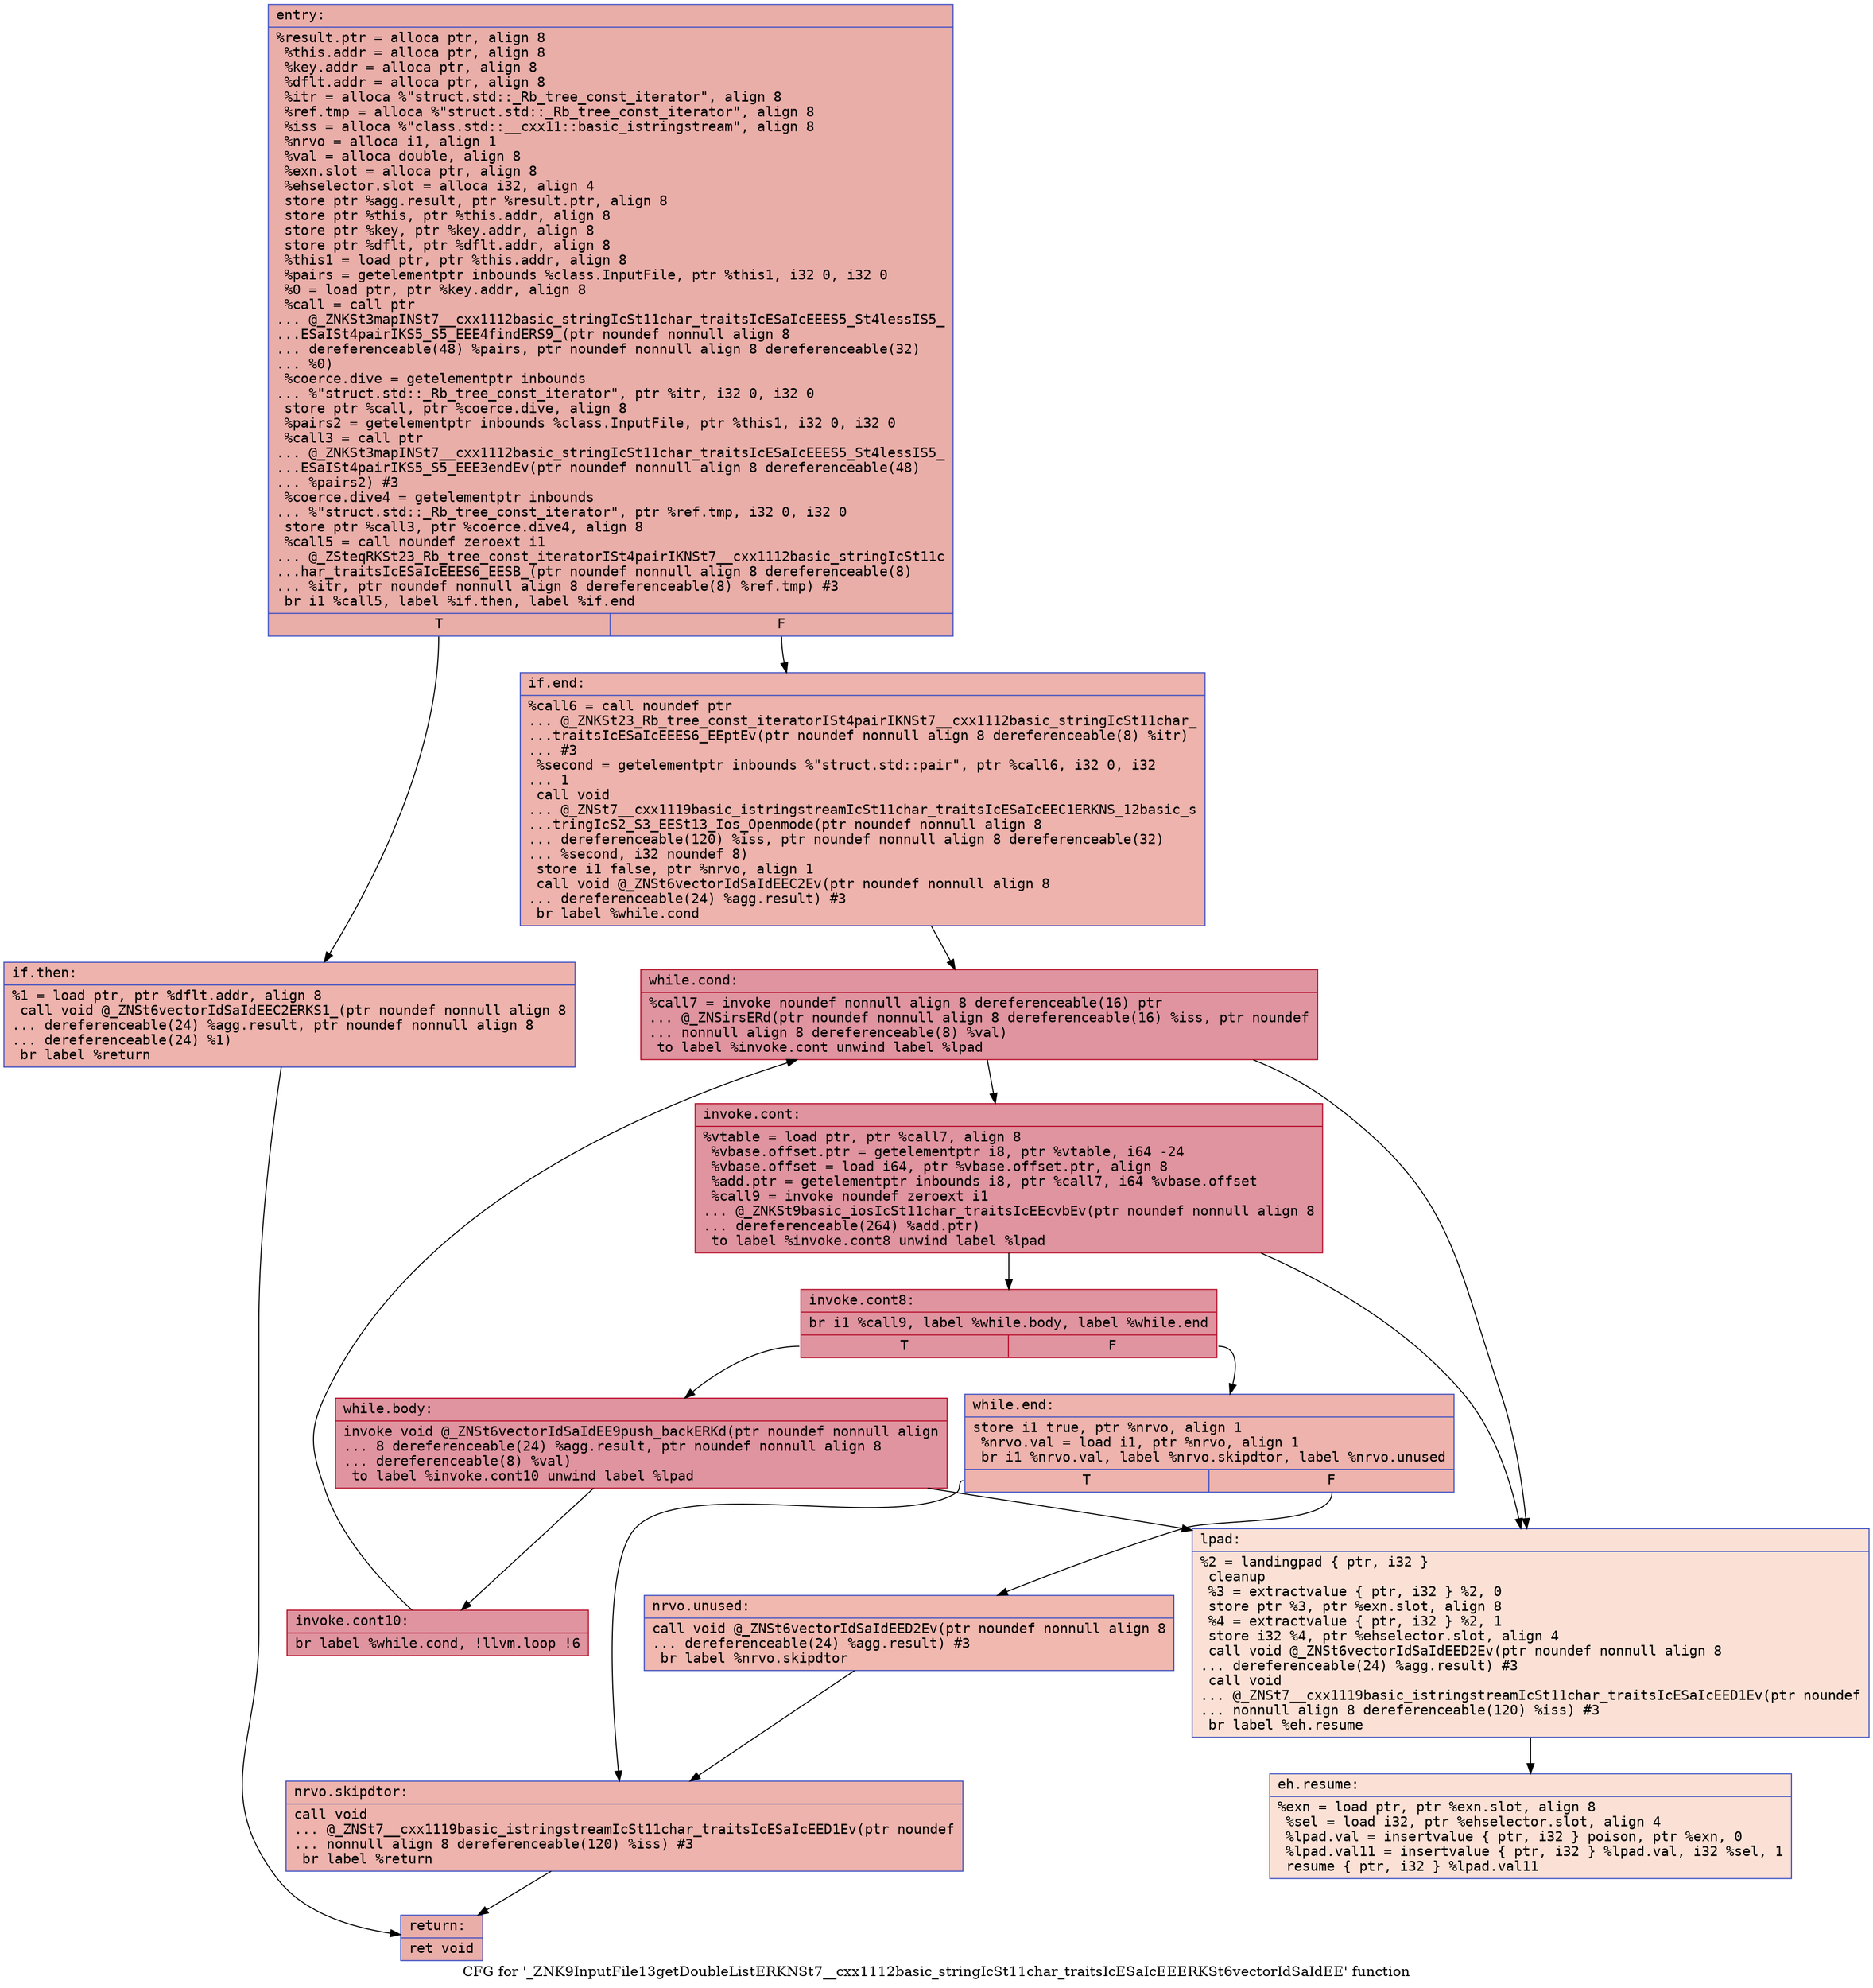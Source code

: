 digraph "CFG for '_ZNK9InputFile13getDoubleListERKNSt7__cxx1112basic_stringIcSt11char_traitsIcESaIcEEERKSt6vectorIdSaIdEE' function" {
	label="CFG for '_ZNK9InputFile13getDoubleListERKNSt7__cxx1112basic_stringIcSt11char_traitsIcESaIcEEERKSt6vectorIdSaIdEE' function";

	Node0x55cf47c2c3f0 [shape=record,color="#3d50c3ff", style=filled, fillcolor="#d0473d70" fontname="Courier",label="{entry:\l|  %result.ptr = alloca ptr, align 8\l  %this.addr = alloca ptr, align 8\l  %key.addr = alloca ptr, align 8\l  %dflt.addr = alloca ptr, align 8\l  %itr = alloca %\"struct.std::_Rb_tree_const_iterator\", align 8\l  %ref.tmp = alloca %\"struct.std::_Rb_tree_const_iterator\", align 8\l  %iss = alloca %\"class.std::__cxx11::basic_istringstream\", align 8\l  %nrvo = alloca i1, align 1\l  %val = alloca double, align 8\l  %exn.slot = alloca ptr, align 8\l  %ehselector.slot = alloca i32, align 4\l  store ptr %agg.result, ptr %result.ptr, align 8\l  store ptr %this, ptr %this.addr, align 8\l  store ptr %key, ptr %key.addr, align 8\l  store ptr %dflt, ptr %dflt.addr, align 8\l  %this1 = load ptr, ptr %this.addr, align 8\l  %pairs = getelementptr inbounds %class.InputFile, ptr %this1, i32 0, i32 0\l  %0 = load ptr, ptr %key.addr, align 8\l  %call = call ptr\l... @_ZNKSt3mapINSt7__cxx1112basic_stringIcSt11char_traitsIcESaIcEEES5_St4lessIS5_\l...ESaISt4pairIKS5_S5_EEE4findERS9_(ptr noundef nonnull align 8\l... dereferenceable(48) %pairs, ptr noundef nonnull align 8 dereferenceable(32)\l... %0)\l  %coerce.dive = getelementptr inbounds\l... %\"struct.std::_Rb_tree_const_iterator\", ptr %itr, i32 0, i32 0\l  store ptr %call, ptr %coerce.dive, align 8\l  %pairs2 = getelementptr inbounds %class.InputFile, ptr %this1, i32 0, i32 0\l  %call3 = call ptr\l... @_ZNKSt3mapINSt7__cxx1112basic_stringIcSt11char_traitsIcESaIcEEES5_St4lessIS5_\l...ESaISt4pairIKS5_S5_EEE3endEv(ptr noundef nonnull align 8 dereferenceable(48)\l... %pairs2) #3\l  %coerce.dive4 = getelementptr inbounds\l... %\"struct.std::_Rb_tree_const_iterator\", ptr %ref.tmp, i32 0, i32 0\l  store ptr %call3, ptr %coerce.dive4, align 8\l  %call5 = call noundef zeroext i1\l... @_ZSteqRKSt23_Rb_tree_const_iteratorISt4pairIKNSt7__cxx1112basic_stringIcSt11c\l...har_traitsIcESaIcEEES6_EESB_(ptr noundef nonnull align 8 dereferenceable(8)\l... %itr, ptr noundef nonnull align 8 dereferenceable(8) %ref.tmp) #3\l  br i1 %call5, label %if.then, label %if.end\l|{<s0>T|<s1>F}}"];
	Node0x55cf47c2c3f0:s0 -> Node0x55cf47c1be10[tooltip="entry -> if.then\nProbability 50.00%" ];
	Node0x55cf47c2c3f0:s1 -> Node0x55cf47c1ad20[tooltip="entry -> if.end\nProbability 50.00%" ];
	Node0x55cf47c1be10 [shape=record,color="#3d50c3ff", style=filled, fillcolor="#d6524470" fontname="Courier",label="{if.then:\l|  %1 = load ptr, ptr %dflt.addr, align 8\l  call void @_ZNSt6vectorIdSaIdEEC2ERKS1_(ptr noundef nonnull align 8\l... dereferenceable(24) %agg.result, ptr noundef nonnull align 8\l... dereferenceable(24) %1)\l  br label %return\l}"];
	Node0x55cf47c1be10 -> Node0x55cf47c1c290[tooltip="if.then -> return\nProbability 100.00%" ];
	Node0x55cf47c1ad20 [shape=record,color="#3d50c3ff", style=filled, fillcolor="#d6524470" fontname="Courier",label="{if.end:\l|  %call6 = call noundef ptr\l... @_ZNKSt23_Rb_tree_const_iteratorISt4pairIKNSt7__cxx1112basic_stringIcSt11char_\l...traitsIcESaIcEEES6_EEptEv(ptr noundef nonnull align 8 dereferenceable(8) %itr)\l... #3\l  %second = getelementptr inbounds %\"struct.std::pair\", ptr %call6, i32 0, i32\l... 1\l  call void\l... @_ZNSt7__cxx1119basic_istringstreamIcSt11char_traitsIcESaIcEEC1ERKNS_12basic_s\l...tringIcS2_S3_EESt13_Ios_Openmode(ptr noundef nonnull align 8\l... dereferenceable(120) %iss, ptr noundef nonnull align 8 dereferenceable(32)\l... %second, i32 noundef 8)\l  store i1 false, ptr %nrvo, align 1\l  call void @_ZNSt6vectorIdSaIdEEC2Ev(ptr noundef nonnull align 8\l... dereferenceable(24) %agg.result) #3\l  br label %while.cond\l}"];
	Node0x55cf47c1ad20 -> Node0x55cf47c1c920[tooltip="if.end -> while.cond\nProbability 100.00%" ];
	Node0x55cf47c1c920 [shape=record,color="#b70d28ff", style=filled, fillcolor="#b70d2870" fontname="Courier",label="{while.cond:\l|  %call7 = invoke noundef nonnull align 8 dereferenceable(16) ptr\l... @_ZNSirsERd(ptr noundef nonnull align 8 dereferenceable(16) %iss, ptr noundef\l... nonnull align 8 dereferenceable(8) %val)\l          to label %invoke.cont unwind label %lpad\l}"];
	Node0x55cf47c1c920 -> Node0x55cf47c1c9d0[tooltip="while.cond -> invoke.cont\nProbability 100.00%" ];
	Node0x55cf47c1c920 -> Node0x55cf47c1ca50[tooltip="while.cond -> lpad\nProbability 0.00%" ];
	Node0x55cf47c1c9d0 [shape=record,color="#b70d28ff", style=filled, fillcolor="#b70d2870" fontname="Courier",label="{invoke.cont:\l|  %vtable = load ptr, ptr %call7, align 8\l  %vbase.offset.ptr = getelementptr i8, ptr %vtable, i64 -24\l  %vbase.offset = load i64, ptr %vbase.offset.ptr, align 8\l  %add.ptr = getelementptr inbounds i8, ptr %call7, i64 %vbase.offset\l  %call9 = invoke noundef zeroext i1\l... @_ZNKSt9basic_iosIcSt11char_traitsIcEEcvbEv(ptr noundef nonnull align 8\l... dereferenceable(264) %add.ptr)\l          to label %invoke.cont8 unwind label %lpad\l}"];
	Node0x55cf47c1c9d0 -> Node0x55cf47c30b60[tooltip="invoke.cont -> invoke.cont8\nProbability 100.00%" ];
	Node0x55cf47c1c9d0 -> Node0x55cf47c1ca50[tooltip="invoke.cont -> lpad\nProbability 0.00%" ];
	Node0x55cf47c30b60 [shape=record,color="#b70d28ff", style=filled, fillcolor="#b70d2870" fontname="Courier",label="{invoke.cont8:\l|  br i1 %call9, label %while.body, label %while.end\l|{<s0>T|<s1>F}}"];
	Node0x55cf47c30b60:s0 -> Node0x55cf47c30de0[tooltip="invoke.cont8 -> while.body\nProbability 96.88%" ];
	Node0x55cf47c30b60:s1 -> Node0x55cf47c30e30[tooltip="invoke.cont8 -> while.end\nProbability 3.12%" ];
	Node0x55cf47c30de0 [shape=record,color="#b70d28ff", style=filled, fillcolor="#b70d2870" fontname="Courier",label="{while.body:\l|  invoke void @_ZNSt6vectorIdSaIdEE9push_backERKd(ptr noundef nonnull align\l... 8 dereferenceable(24) %agg.result, ptr noundef nonnull align 8\l... dereferenceable(8) %val)\l          to label %invoke.cont10 unwind label %lpad\l}"];
	Node0x55cf47c30de0 -> Node0x55cf47c30ff0[tooltip="while.body -> invoke.cont10\nProbability 100.00%" ];
	Node0x55cf47c30de0 -> Node0x55cf47c1ca50[tooltip="while.body -> lpad\nProbability 0.00%" ];
	Node0x55cf47c30ff0 [shape=record,color="#b70d28ff", style=filled, fillcolor="#b70d2870" fontname="Courier",label="{invoke.cont10:\l|  br label %while.cond, !llvm.loop !6\l}"];
	Node0x55cf47c30ff0 -> Node0x55cf47c1c920[tooltip="invoke.cont10 -> while.cond\nProbability 100.00%" ];
	Node0x55cf47c1ca50 [shape=record,color="#3d50c3ff", style=filled, fillcolor="#f7bca170" fontname="Courier",label="{lpad:\l|  %2 = landingpad \{ ptr, i32 \}\l          cleanup\l  %3 = extractvalue \{ ptr, i32 \} %2, 0\l  store ptr %3, ptr %exn.slot, align 8\l  %4 = extractvalue \{ ptr, i32 \} %2, 1\l  store i32 %4, ptr %ehselector.slot, align 4\l  call void @_ZNSt6vectorIdSaIdEED2Ev(ptr noundef nonnull align 8\l... dereferenceable(24) %agg.result) #3\l  call void\l... @_ZNSt7__cxx1119basic_istringstreamIcSt11char_traitsIcESaIcEED1Ev(ptr noundef\l... nonnull align 8 dereferenceable(120) %iss) #3\l  br label %eh.resume\l}"];
	Node0x55cf47c1ca50 -> Node0x55cf47c317c0[tooltip="lpad -> eh.resume\nProbability 100.00%" ];
	Node0x55cf47c30e30 [shape=record,color="#3d50c3ff", style=filled, fillcolor="#d6524470" fontname="Courier",label="{while.end:\l|  store i1 true, ptr %nrvo, align 1\l  %nrvo.val = load i1, ptr %nrvo, align 1\l  br i1 %nrvo.val, label %nrvo.skipdtor, label %nrvo.unused\l|{<s0>T|<s1>F}}"];
	Node0x55cf47c30e30:s0 -> Node0x55cf47c31b40[tooltip="while.end -> nrvo.skipdtor\nProbability 50.00%" ];
	Node0x55cf47c30e30:s1 -> Node0x55cf47c31bc0[tooltip="while.end -> nrvo.unused\nProbability 50.00%" ];
	Node0x55cf47c31bc0 [shape=record,color="#3d50c3ff", style=filled, fillcolor="#dc5d4a70" fontname="Courier",label="{nrvo.unused:\l|  call void @_ZNSt6vectorIdSaIdEED2Ev(ptr noundef nonnull align 8\l... dereferenceable(24) %agg.result) #3\l  br label %nrvo.skipdtor\l}"];
	Node0x55cf47c31bc0 -> Node0x55cf47c31b40[tooltip="nrvo.unused -> nrvo.skipdtor\nProbability 100.00%" ];
	Node0x55cf47c31b40 [shape=record,color="#3d50c3ff", style=filled, fillcolor="#d6524470" fontname="Courier",label="{nrvo.skipdtor:\l|  call void\l... @_ZNSt7__cxx1119basic_istringstreamIcSt11char_traitsIcESaIcEED1Ev(ptr noundef\l... nonnull align 8 dereferenceable(120) %iss) #3\l  br label %return\l}"];
	Node0x55cf47c31b40 -> Node0x55cf47c1c290[tooltip="nrvo.skipdtor -> return\nProbability 100.00%" ];
	Node0x55cf47c1c290 [shape=record,color="#3d50c3ff", style=filled, fillcolor="#d0473d70" fontname="Courier",label="{return:\l|  ret void\l}"];
	Node0x55cf47c317c0 [shape=record,color="#3d50c3ff", style=filled, fillcolor="#f7bca170" fontname="Courier",label="{eh.resume:\l|  %exn = load ptr, ptr %exn.slot, align 8\l  %sel = load i32, ptr %ehselector.slot, align 4\l  %lpad.val = insertvalue \{ ptr, i32 \} poison, ptr %exn, 0\l  %lpad.val11 = insertvalue \{ ptr, i32 \} %lpad.val, i32 %sel, 1\l  resume \{ ptr, i32 \} %lpad.val11\l}"];
}
